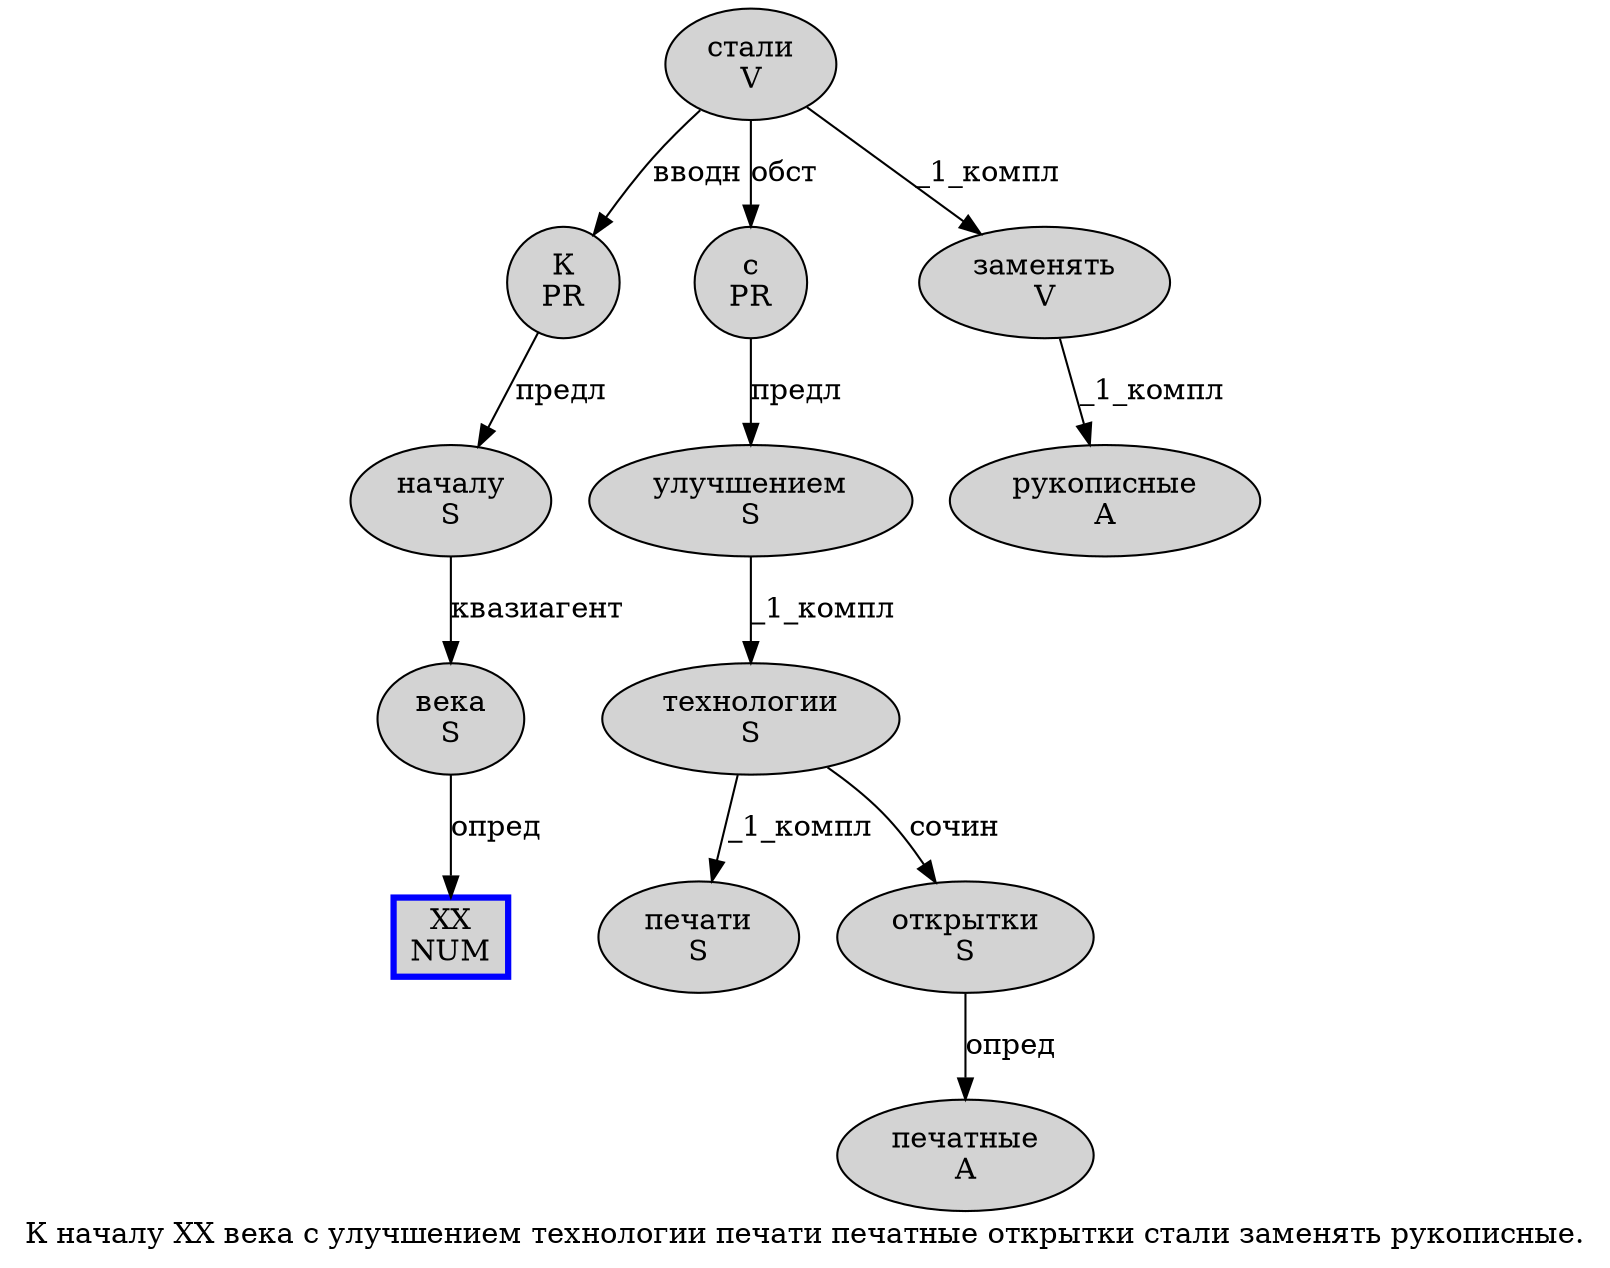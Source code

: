 digraph SENTENCE_1496 {
	graph [label="К началу XX века с улучшением технологии печати печатные открытки стали заменять рукописные."]
	node [style=filled]
		0 [label="К
PR" color="" fillcolor=lightgray penwidth=1 shape=ellipse]
		1 [label="началу
S" color="" fillcolor=lightgray penwidth=1 shape=ellipse]
		2 [label="XX
NUM" color=blue fillcolor=lightgray penwidth=3 shape=box]
		3 [label="века
S" color="" fillcolor=lightgray penwidth=1 shape=ellipse]
		4 [label="с
PR" color="" fillcolor=lightgray penwidth=1 shape=ellipse]
		5 [label="улучшением
S" color="" fillcolor=lightgray penwidth=1 shape=ellipse]
		6 [label="технологии
S" color="" fillcolor=lightgray penwidth=1 shape=ellipse]
		7 [label="печати
S" color="" fillcolor=lightgray penwidth=1 shape=ellipse]
		8 [label="печатные
A" color="" fillcolor=lightgray penwidth=1 shape=ellipse]
		9 [label="открытки
S" color="" fillcolor=lightgray penwidth=1 shape=ellipse]
		10 [label="стали
V" color="" fillcolor=lightgray penwidth=1 shape=ellipse]
		11 [label="заменять
V" color="" fillcolor=lightgray penwidth=1 shape=ellipse]
		12 [label="рукописные
A" color="" fillcolor=lightgray penwidth=1 shape=ellipse]
			9 -> 8 [label="опред"]
			6 -> 7 [label="_1_компл"]
			6 -> 9 [label="сочин"]
			0 -> 1 [label="предл"]
			1 -> 3 [label="квазиагент"]
			10 -> 0 [label="вводн"]
			10 -> 4 [label="обст"]
			10 -> 11 [label="_1_компл"]
			4 -> 5 [label="предл"]
			3 -> 2 [label="опред"]
			5 -> 6 [label="_1_компл"]
			11 -> 12 [label="_1_компл"]
}